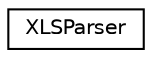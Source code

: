 digraph "类继承关系图"
{
  edge [fontname="Helvetica",fontsize="10",labelfontname="Helvetica",labelfontsize="10"];
  node [fontname="Helvetica",fontsize="10",shape=record];
  rankdir="LR";
  Node0 [label="XLSParser",height=0.2,width=0.4,color="black", fillcolor="white", style="filled",URL="$class_x_l_s_parser.html"];
}
